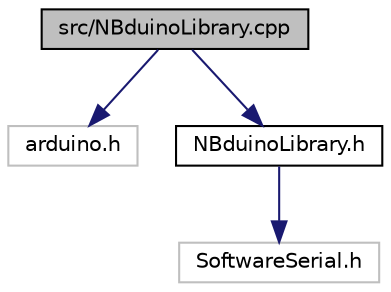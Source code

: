 digraph "src/NBduinoLibrary.cpp"
{
  edge [fontname="Helvetica",fontsize="10",labelfontname="Helvetica",labelfontsize="10"];
  node [fontname="Helvetica",fontsize="10",shape=record];
  Node0 [label="src/NBduinoLibrary.cpp",height=0.2,width=0.4,color="black", fillcolor="grey75", style="filled", fontcolor="black"];
  Node0 -> Node1 [color="midnightblue",fontsize="10",style="solid"];
  Node1 [label="arduino.h",height=0.2,width=0.4,color="grey75", fillcolor="white", style="filled"];
  Node0 -> Node2 [color="midnightblue",fontsize="10",style="solid"];
  Node2 [label="NBduinoLibrary.h",height=0.2,width=0.4,color="black", fillcolor="white", style="filled",URL="$_n_bduino_library_8h.html",tooltip="contains the NBduino class definition and the include file that the class implementation needs..."];
  Node2 -> Node3 [color="midnightblue",fontsize="10",style="solid"];
  Node3 [label="SoftwareSerial.h",height=0.2,width=0.4,color="grey75", fillcolor="white", style="filled"];
}
